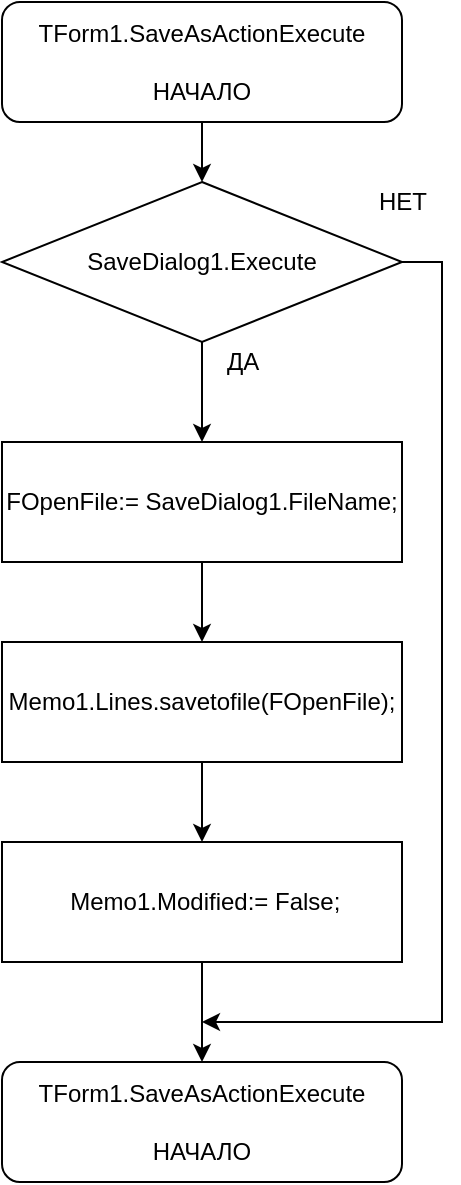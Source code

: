 <mxfile version="14.6.10" type="device"><diagram id="kaDpQlaHdaCyaos_7yYX" name="Page-1"><mxGraphModel dx="1422" dy="705" grid="1" gridSize="10" guides="1" tooltips="1" connect="1" arrows="1" fold="1" page="1" pageScale="1" pageWidth="827" pageHeight="1169" math="0" shadow="0"><root><mxCell id="0"/><mxCell id="1" parent="0"/><mxCell id="3suzSYWIFjSHg8LLiPR3-3" style="edgeStyle=orthogonalEdgeStyle;rounded=0;orthogonalLoop=1;jettySize=auto;html=1;exitX=0.5;exitY=1;exitDx=0;exitDy=0;entryX=0.5;entryY=0;entryDx=0;entryDy=0;" edge="1" parent="1" source="3suzSYWIFjSHg8LLiPR3-1" target="3suzSYWIFjSHg8LLiPR3-2"><mxGeometry relative="1" as="geometry"/></mxCell><mxCell id="3suzSYWIFjSHg8LLiPR3-1" value="TForm1.SaveAsActionExecute&lt;br&gt;&lt;br&gt;НАЧАЛО" style="rounded=1;whiteSpace=wrap;html=1;" vertex="1" parent="1"><mxGeometry x="40" y="40" width="200" height="60" as="geometry"/></mxCell><mxCell id="3suzSYWIFjSHg8LLiPR3-8" style="edgeStyle=orthogonalEdgeStyle;rounded=0;orthogonalLoop=1;jettySize=auto;html=1;exitX=0.5;exitY=1;exitDx=0;exitDy=0;entryX=0.5;entryY=0;entryDx=0;entryDy=0;" edge="1" parent="1" source="3suzSYWIFjSHg8LLiPR3-2" target="3suzSYWIFjSHg8LLiPR3-5"><mxGeometry relative="1" as="geometry"/></mxCell><mxCell id="3suzSYWIFjSHg8LLiPR3-13" style="edgeStyle=orthogonalEdgeStyle;rounded=0;orthogonalLoop=1;jettySize=auto;html=1;exitX=1;exitY=0.5;exitDx=0;exitDy=0;" edge="1" parent="1" source="3suzSYWIFjSHg8LLiPR3-2"><mxGeometry relative="1" as="geometry"><mxPoint x="140" y="550" as="targetPoint"/><Array as="points"><mxPoint x="260" y="170"/><mxPoint x="260" y="550"/></Array></mxGeometry></mxCell><mxCell id="3suzSYWIFjSHg8LLiPR3-2" value="SaveDialog1.Execute" style="rhombus;whiteSpace=wrap;html=1;" vertex="1" parent="1"><mxGeometry x="40" y="130" width="200" height="80" as="geometry"/></mxCell><mxCell id="3suzSYWIFjSHg8LLiPR3-9" style="edgeStyle=orthogonalEdgeStyle;rounded=0;orthogonalLoop=1;jettySize=auto;html=1;entryX=0.5;entryY=0;entryDx=0;entryDy=0;" edge="1" parent="1" source="3suzSYWIFjSHg8LLiPR3-5" target="3suzSYWIFjSHg8LLiPR3-7"><mxGeometry relative="1" as="geometry"/></mxCell><mxCell id="3suzSYWIFjSHg8LLiPR3-5" value="FOpenFile:= SaveDialog1.FileName;" style="rounded=0;whiteSpace=wrap;html=1;" vertex="1" parent="1"><mxGeometry x="40" y="260" width="200" height="60" as="geometry"/></mxCell><mxCell id="3suzSYWIFjSHg8LLiPR3-12" style="edgeStyle=orthogonalEdgeStyle;rounded=0;orthogonalLoop=1;jettySize=auto;html=1;exitX=0.5;exitY=1;exitDx=0;exitDy=0;entryX=0.5;entryY=0;entryDx=0;entryDy=0;" edge="1" parent="1" source="3suzSYWIFjSHg8LLiPR3-6" target="3suzSYWIFjSHg8LLiPR3-11"><mxGeometry relative="1" as="geometry"/></mxCell><mxCell id="3suzSYWIFjSHg8LLiPR3-6" value="&amp;nbsp;Memo1.Modified:= False;" style="rounded=0;whiteSpace=wrap;html=1;" vertex="1" parent="1"><mxGeometry x="40" y="460" width="200" height="60" as="geometry"/></mxCell><mxCell id="3suzSYWIFjSHg8LLiPR3-10" style="edgeStyle=orthogonalEdgeStyle;rounded=0;orthogonalLoop=1;jettySize=auto;html=1;exitX=0.5;exitY=1;exitDx=0;exitDy=0;entryX=0.5;entryY=0;entryDx=0;entryDy=0;" edge="1" parent="1" source="3suzSYWIFjSHg8LLiPR3-7" target="3suzSYWIFjSHg8LLiPR3-6"><mxGeometry relative="1" as="geometry"/></mxCell><mxCell id="3suzSYWIFjSHg8LLiPR3-7" value="Memo1.Lines.savetofile(FOpenFile);" style="rounded=0;whiteSpace=wrap;html=1;" vertex="1" parent="1"><mxGeometry x="40" y="360" width="200" height="60" as="geometry"/></mxCell><mxCell id="3suzSYWIFjSHg8LLiPR3-11" value="TForm1.SaveAsActionExecute&lt;br&gt;&lt;br&gt;НАЧАЛО" style="rounded=1;whiteSpace=wrap;html=1;" vertex="1" parent="1"><mxGeometry x="40" y="570" width="200" height="60" as="geometry"/></mxCell><mxCell id="3suzSYWIFjSHg8LLiPR3-14" value="ДА" style="text;html=1;align=center;verticalAlign=middle;resizable=0;points=[];autosize=1;strokeColor=none;" vertex="1" parent="1"><mxGeometry x="145" y="210" width="30" height="20" as="geometry"/></mxCell><mxCell id="3suzSYWIFjSHg8LLiPR3-15" value="НЕТ" style="text;html=1;align=center;verticalAlign=middle;resizable=0;points=[];autosize=1;strokeColor=none;" vertex="1" parent="1"><mxGeometry x="220" y="130" width="40" height="20" as="geometry"/></mxCell></root></mxGraphModel></diagram></mxfile>